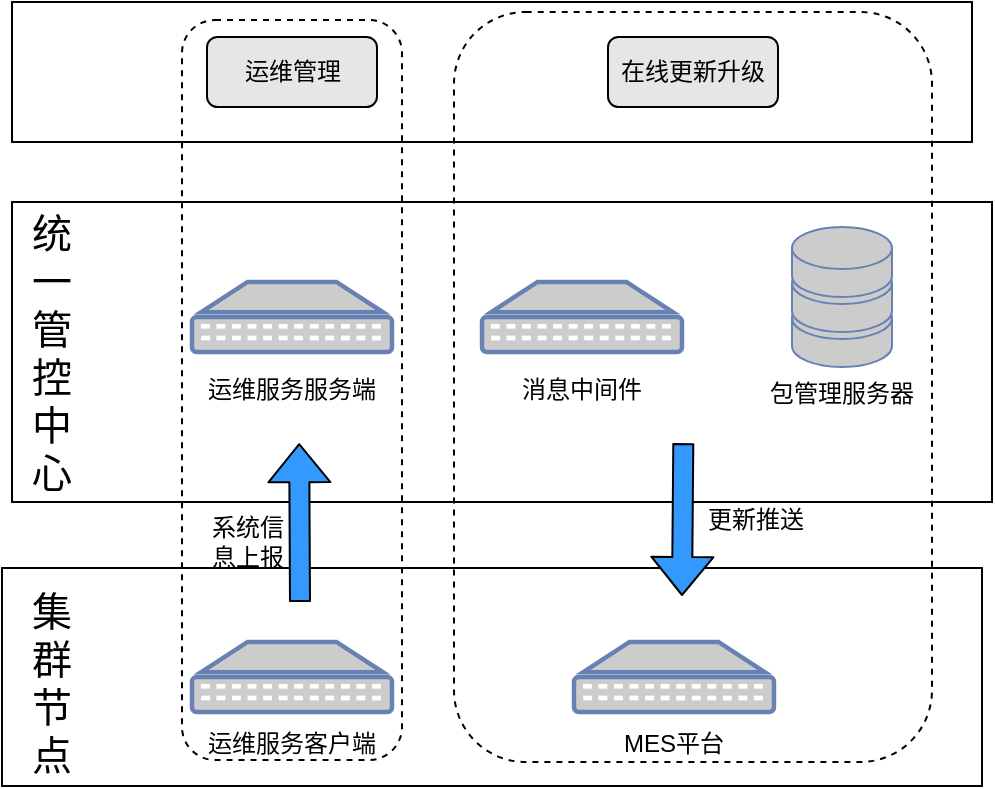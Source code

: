 <mxfile version="14.6.13" type="device"><diagram id="D_GXms0g0V9dn2Ag8Yzf" name="第 1 页"><mxGraphModel dx="1024" dy="592" grid="1" gridSize="10" guides="1" tooltips="1" connect="1" arrows="1" fold="1" page="1" pageScale="1" pageWidth="827" pageHeight="1169" math="0" shadow="0"><root><mxCell id="0"/><mxCell id="1" parent="0"/><mxCell id="nCewMFmFMkvVjN-J0gk9-40" value="" style="rounded=1;whiteSpace=wrap;html=1;dashed=1;fillColor=none;" parent="1" vertex="1"><mxGeometry x="301" y="15" width="239" height="375" as="geometry"/></mxCell><mxCell id="nCewMFmFMkvVjN-J0gk9-38" value="" style="rounded=1;whiteSpace=wrap;html=1;dashed=1;fillColor=none;" parent="1" vertex="1"><mxGeometry x="165" y="19" width="110" height="370" as="geometry"/></mxCell><mxCell id="nCewMFmFMkvVjN-J0gk9-1" value="" style="rounded=0;whiteSpace=wrap;html=1;fillColor=none;" parent="1" vertex="1"><mxGeometry x="80" y="110" width="490" height="150" as="geometry"/></mxCell><mxCell id="nCewMFmFMkvVjN-J0gk9-2" value="" style="fontColor=#0066CC;verticalAlign=top;verticalLabelPosition=bottom;labelPosition=center;align=center;html=1;outlineConnect=0;fillColor=#CCCCCC;strokeColor=#6881B3;gradientColor=none;gradientDirection=north;strokeWidth=2;shape=mxgraph.networks.patch_panel;" parent="1" vertex="1"><mxGeometry x="170" y="150" width="100" height="35" as="geometry"/></mxCell><mxCell id="nCewMFmFMkvVjN-J0gk9-3" value="运维服务服务端" style="text;html=1;strokeColor=none;fillColor=none;align=center;verticalAlign=middle;whiteSpace=wrap;rounded=0;" parent="1" vertex="1"><mxGeometry x="170" y="194" width="100" height="20" as="geometry"/></mxCell><mxCell id="nCewMFmFMkvVjN-J0gk9-4" value="" style="fontColor=#0066CC;verticalAlign=top;verticalLabelPosition=bottom;labelPosition=center;align=center;html=1;outlineConnect=0;fillColor=#CCCCCC;strokeColor=#6881B3;gradientColor=none;gradientDirection=north;strokeWidth=2;shape=mxgraph.networks.storage;" parent="1" vertex="1"><mxGeometry x="470" y="122.5" width="50" height="70" as="geometry"/></mxCell><mxCell id="nCewMFmFMkvVjN-J0gk9-5" value="包管理服务器" style="text;html=1;strokeColor=none;fillColor=none;align=center;verticalAlign=middle;whiteSpace=wrap;rounded=0;" parent="1" vertex="1"><mxGeometry x="445" y="195.5" width="100" height="20" as="geometry"/></mxCell><mxCell id="nCewMFmFMkvVjN-J0gk9-6" value="" style="fontColor=#0066CC;verticalAlign=top;verticalLabelPosition=bottom;labelPosition=center;align=center;html=1;outlineConnect=0;fillColor=#CCCCCC;strokeColor=#6881B3;gradientColor=none;gradientDirection=north;strokeWidth=2;shape=mxgraph.networks.patch_panel;" parent="1" vertex="1"><mxGeometry x="315" y="150" width="100" height="35" as="geometry"/></mxCell><mxCell id="nCewMFmFMkvVjN-J0gk9-7" value="消息中间件" style="text;html=1;strokeColor=none;fillColor=none;align=center;verticalAlign=middle;whiteSpace=wrap;rounded=0;" parent="1" vertex="1"><mxGeometry x="330" y="195.5" width="70" height="17" as="geometry"/></mxCell><mxCell id="nCewMFmFMkvVjN-J0gk9-8" value="&lt;font style=&quot;font-size: 20px&quot;&gt;统一管控中心&lt;/font&gt;" style="text;html=1;strokeColor=none;fillColor=none;align=center;verticalAlign=middle;whiteSpace=wrap;rounded=0;" parent="1" vertex="1"><mxGeometry x="80" y="175" width="40" height="20" as="geometry"/></mxCell><mxCell id="nCewMFmFMkvVjN-J0gk9-9" value="" style="rounded=0;whiteSpace=wrap;html=1;fillColor=none;" parent="1" vertex="1"><mxGeometry x="75" y="293" width="490" height="109" as="geometry"/></mxCell><mxCell id="nCewMFmFMkvVjN-J0gk9-10" value="" style="fontColor=#0066CC;verticalAlign=top;verticalLabelPosition=bottom;labelPosition=center;align=center;html=1;outlineConnect=0;fillColor=#CCCCCC;strokeColor=#6881B3;gradientColor=none;gradientDirection=north;strokeWidth=2;shape=mxgraph.networks.patch_panel;" parent="1" vertex="1"><mxGeometry x="170" y="330" width="100" height="35" as="geometry"/></mxCell><mxCell id="nCewMFmFMkvVjN-J0gk9-11" value="运维服务客户端" style="text;html=1;strokeColor=none;fillColor=none;align=center;verticalAlign=middle;whiteSpace=wrap;rounded=0;" parent="1" vertex="1"><mxGeometry x="170" y="371" width="100" height="20" as="geometry"/></mxCell><mxCell id="nCewMFmFMkvVjN-J0gk9-35" value="&lt;font style=&quot;font-size: 20px&quot;&gt;集群节点&lt;/font&gt;" style="text;html=1;strokeColor=none;fillColor=none;align=center;verticalAlign=middle;whiteSpace=wrap;rounded=0;" parent="1" vertex="1"><mxGeometry x="80" y="340" width="40" height="20" as="geometry"/></mxCell><mxCell id="nCewMFmFMkvVjN-J0gk9-36" value="" style="rounded=0;whiteSpace=wrap;html=1;fillColor=none;" parent="1" vertex="1"><mxGeometry x="80" y="10" width="480" height="70" as="geometry"/></mxCell><mxCell id="nCewMFmFMkvVjN-J0gk9-37" value="运维管理" style="rounded=1;whiteSpace=wrap;html=1;fillColor=#E6E6E6;" parent="1" vertex="1"><mxGeometry x="177.5" y="27.5" width="85" height="35" as="geometry"/></mxCell><mxCell id="nCewMFmFMkvVjN-J0gk9-42" value="在线更新升级" style="rounded=1;whiteSpace=wrap;html=1;fillColor=#E6E6E6;" parent="1" vertex="1"><mxGeometry x="378" y="27.5" width="85" height="35" as="geometry"/></mxCell><mxCell id="nCewMFmFMkvVjN-J0gk9-47" value="" style="shape=flexArrow;endArrow=classic;html=1;exitX=0.665;exitY=1.005;exitDx=0;exitDy=0;exitPerimeter=0;fillColor=#3399FF;" parent="1" edge="1"><mxGeometry width="50" height="50" relative="1" as="geometry"><mxPoint x="415.65" y="230.6" as="sourcePoint"/><mxPoint x="415" y="307" as="targetPoint"/></mxGeometry></mxCell><mxCell id="nCewMFmFMkvVjN-J0gk9-48" value="更新推送" style="text;html=1;strokeColor=none;fillColor=none;align=center;verticalAlign=middle;whiteSpace=wrap;rounded=0;dashed=1;" parent="1" vertex="1"><mxGeometry x="424" y="259" width="56" height="20" as="geometry"/></mxCell><mxCell id="nCewMFmFMkvVjN-J0gk9-50" value="" style="shape=flexArrow;endArrow=classic;html=1;fillColor=#3399FF;entryX=0.219;entryY=1.005;entryDx=0;entryDy=0;entryPerimeter=0;" parent="1" edge="1"><mxGeometry width="50" height="50" relative="1" as="geometry"><mxPoint x="224" y="310" as="sourcePoint"/><mxPoint x="223.59" y="230.6" as="targetPoint"/></mxGeometry></mxCell><mxCell id="nCewMFmFMkvVjN-J0gk9-51" value="系统信息上报" style="text;html=1;strokeColor=none;fillColor=none;align=center;verticalAlign=middle;whiteSpace=wrap;rounded=0;dashed=1;" parent="1" vertex="1"><mxGeometry x="177.5" y="260" width="40" height="40" as="geometry"/></mxCell><mxCell id="nCewMFmFMkvVjN-J0gk9-53" value="" style="fontColor=#0066CC;verticalAlign=top;verticalLabelPosition=bottom;labelPosition=center;align=center;html=1;outlineConnect=0;fillColor=#CCCCCC;strokeColor=#6881B3;gradientColor=none;gradientDirection=north;strokeWidth=2;shape=mxgraph.networks.patch_panel;" parent="1" vertex="1"><mxGeometry x="361" y="330" width="100" height="35" as="geometry"/></mxCell><mxCell id="nCewMFmFMkvVjN-J0gk9-54" value="MES平台" style="text;html=1;strokeColor=none;fillColor=none;align=center;verticalAlign=middle;whiteSpace=wrap;rounded=0;" parent="1" vertex="1"><mxGeometry x="361" y="371" width="100" height="20" as="geometry"/></mxCell></root></mxGraphModel></diagram></mxfile>